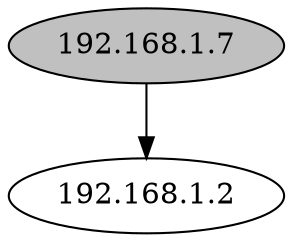 digraph DAG {
S0[label="192.168.1.7",fillcolor=grey,style=filled];
S1[label="192.168.1.2"];
S0 -> S1
}
